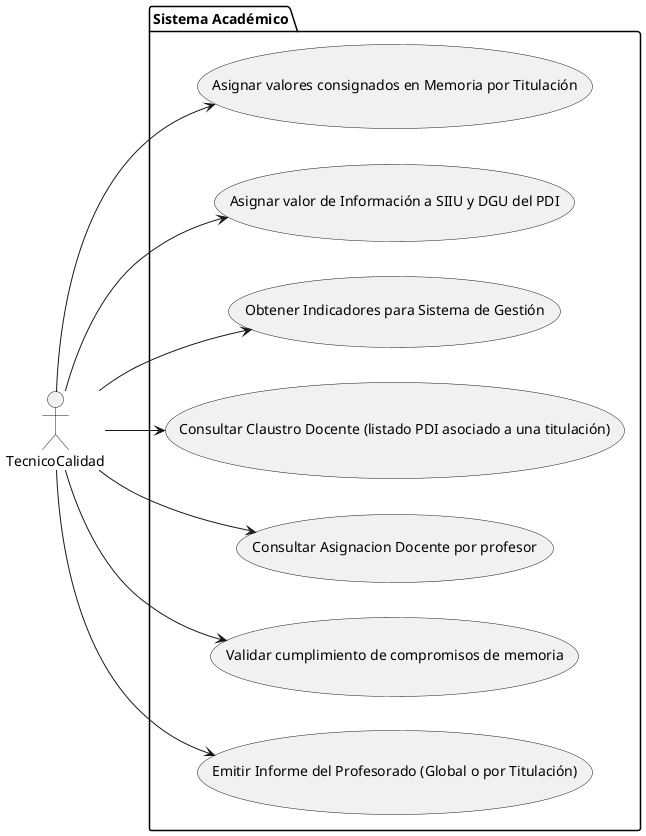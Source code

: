 @startuml
left to right direction
actor TecnicoCalidad
package "Sistema Académico" {
    usecase "Asignar valores consignados en Memoria por Titulación" as AsignarMemoria
    usecase "Asignar valor de Información a SIIU y DGU del PDI" as AsignarInformacion
    usecase "Obtener Indicadores para Sistema de Gestión" as ObtenerIndicadores
    usecase "Consultar Claustro Docente (listado PDI asociado a una titulación)" as ConsultarClaustro
    usecase "Consultar Asignacion Docente por profesor" as ConsultarAsignacion
    usecase "Validar cumplimiento de compromisos de memoria" as ValidarCumplimiento
    usecase "Emitir Informe del Profesorado (Global o por Titulación)" as EmitirInforme
}
TecnicoCalidad --> AsignarMemoria
TecnicoCalidad --> AsignarInformacion
TecnicoCalidad --> ObtenerIndicadores
TecnicoCalidad --> EmitirInforme
TecnicoCalidad --> ConsultarClaustro
TecnicoCalidad --> ConsultarAsignacion
TecnicoCalidad --> ValidarCumplimiento

@enduml
